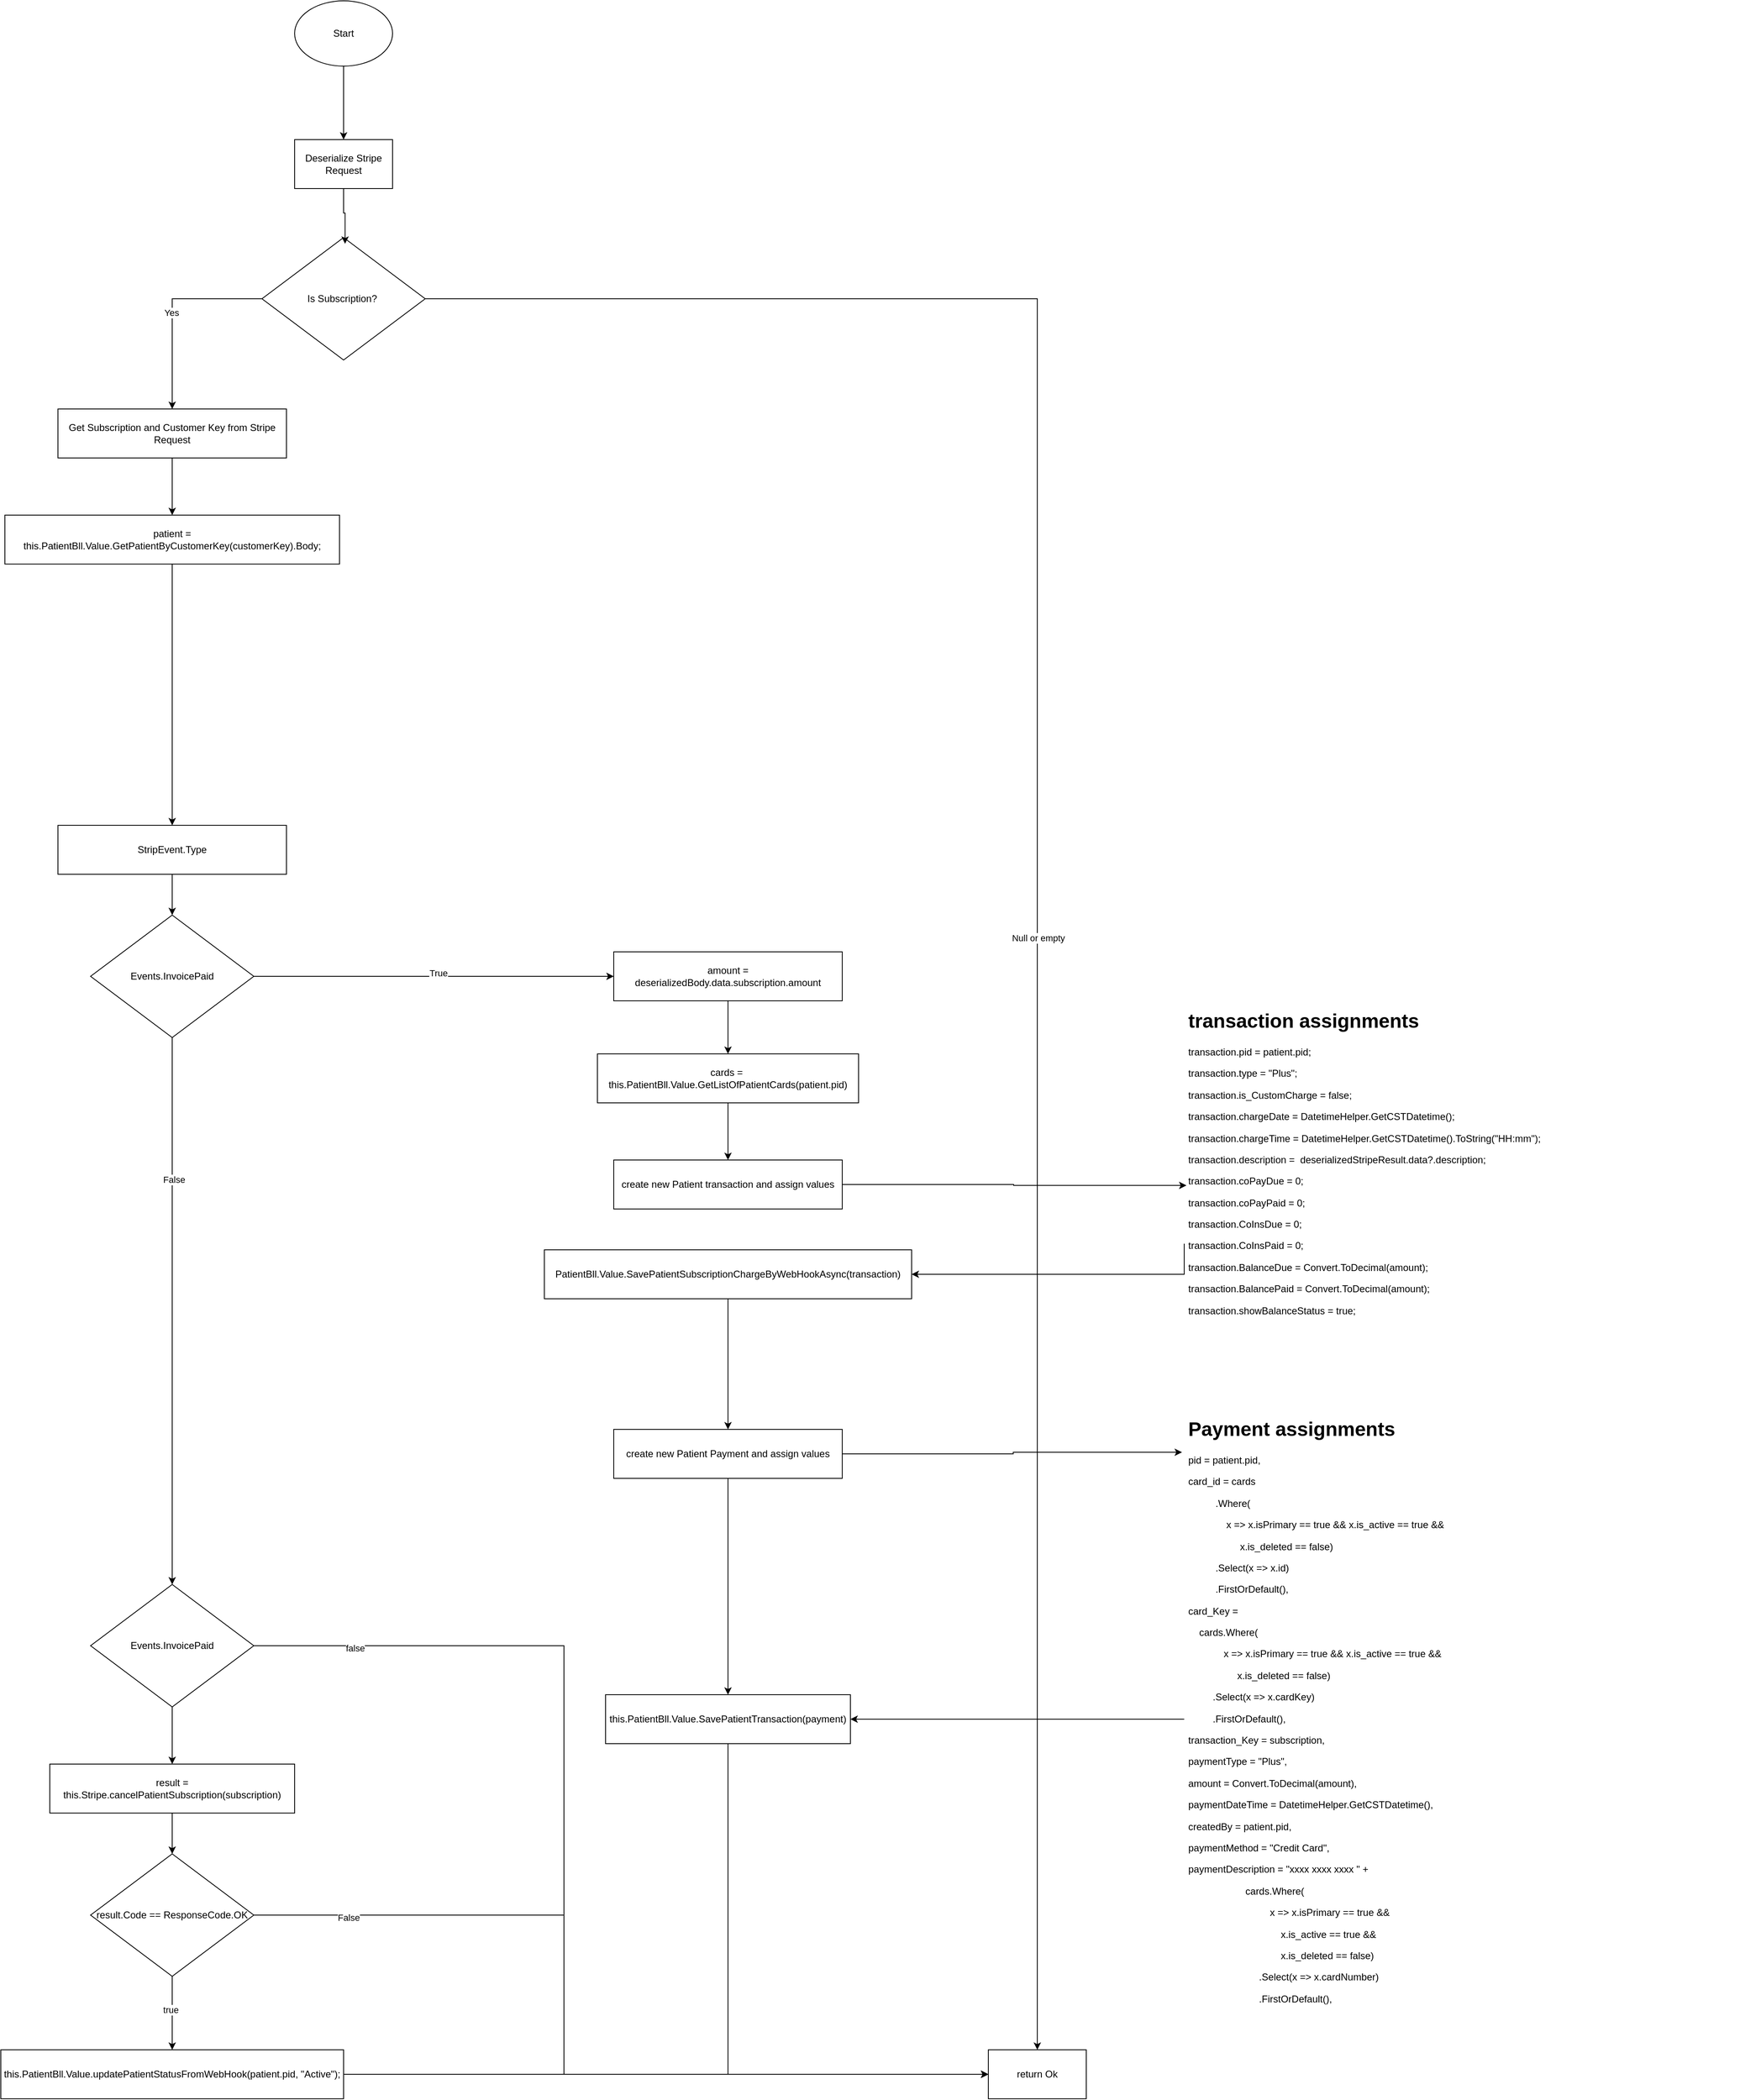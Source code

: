 <mxfile version="22.1.21" type="github">
  <diagram name="Page-1" id="liGm0qTGzvVkfE7tecpt">
    <mxGraphModel dx="2530" dy="627" grid="1" gridSize="10" guides="1" tooltips="1" connect="1" arrows="1" fold="1" page="1" pageScale="1" pageWidth="850" pageHeight="1100" math="0" shadow="0">
      <root>
        <mxCell id="0" />
        <mxCell id="1" parent="0" />
        <mxCell id="I_fL-Ra0B_md9scAyMLs-3" style="edgeStyle=orthogonalEdgeStyle;rounded=0;orthogonalLoop=1;jettySize=auto;html=1;exitX=0.5;exitY=1;exitDx=0;exitDy=0;entryX=0.5;entryY=0;entryDx=0;entryDy=0;" parent="1" source="I_fL-Ra0B_md9scAyMLs-1" target="I_fL-Ra0B_md9scAyMLs-2" edge="1">
          <mxGeometry relative="1" as="geometry" />
        </mxCell>
        <mxCell id="I_fL-Ra0B_md9scAyMLs-1" value="Start" style="ellipse;whiteSpace=wrap;html=1;" parent="1" vertex="1">
          <mxGeometry x="320" y="40" width="120" height="80" as="geometry" />
        </mxCell>
        <mxCell id="I_fL-Ra0B_md9scAyMLs-2" value="Deserialize Stripe Request&lt;br&gt;" style="rounded=0;whiteSpace=wrap;html=1;" parent="1" vertex="1">
          <mxGeometry x="320" y="210" width="120" height="60" as="geometry" />
        </mxCell>
        <mxCell id="I_fL-Ra0B_md9scAyMLs-8" value="return Ok" style="rounded=0;whiteSpace=wrap;html=1;" parent="1" vertex="1">
          <mxGeometry x="1170" y="2550" width="120" height="60" as="geometry" />
        </mxCell>
        <mxCell id="I_fL-Ra0B_md9scAyMLs-11" style="edgeStyle=orthogonalEdgeStyle;rounded=0;orthogonalLoop=1;jettySize=auto;html=1;exitX=1;exitY=0.5;exitDx=0;exitDy=0;entryX=0.5;entryY=0;entryDx=0;entryDy=0;" parent="1" source="I_fL-Ra0B_md9scAyMLs-9" target="I_fL-Ra0B_md9scAyMLs-8" edge="1">
          <mxGeometry relative="1" as="geometry" />
        </mxCell>
        <mxCell id="I_fL-Ra0B_md9scAyMLs-12" value="Null or empty" style="edgeLabel;html=1;align=center;verticalAlign=middle;resizable=0;points=[];" parent="I_fL-Ra0B_md9scAyMLs-11" vertex="1" connectable="0">
          <mxGeometry x="0.059" relative="1" as="geometry">
            <mxPoint x="1" as="offset" />
          </mxGeometry>
        </mxCell>
        <mxCell id="I_fL-Ra0B_md9scAyMLs-14" style="edgeStyle=orthogonalEdgeStyle;rounded=0;orthogonalLoop=1;jettySize=auto;html=1;exitX=0;exitY=0.5;exitDx=0;exitDy=0;" parent="1" source="I_fL-Ra0B_md9scAyMLs-9" target="I_fL-Ra0B_md9scAyMLs-13" edge="1">
          <mxGeometry relative="1" as="geometry" />
        </mxCell>
        <mxCell id="I_fL-Ra0B_md9scAyMLs-15" value="Yes" style="edgeLabel;html=1;align=center;verticalAlign=middle;resizable=0;points=[];" parent="I_fL-Ra0B_md9scAyMLs-14" vertex="1" connectable="0">
          <mxGeometry x="0.038" y="-1" relative="1" as="geometry">
            <mxPoint as="offset" />
          </mxGeometry>
        </mxCell>
        <mxCell id="I_fL-Ra0B_md9scAyMLs-9" value="Is Subscription?&amp;nbsp;" style="rhombus;whiteSpace=wrap;html=1;" parent="1" vertex="1">
          <mxGeometry x="280" y="330" width="200" height="150" as="geometry" />
        </mxCell>
        <mxCell id="I_fL-Ra0B_md9scAyMLs-17" style="edgeStyle=orthogonalEdgeStyle;rounded=0;orthogonalLoop=1;jettySize=auto;html=1;exitX=0.5;exitY=1;exitDx=0;exitDy=0;" parent="1" source="I_fL-Ra0B_md9scAyMLs-13" target="I_fL-Ra0B_md9scAyMLs-16" edge="1">
          <mxGeometry relative="1" as="geometry" />
        </mxCell>
        <mxCell id="I_fL-Ra0B_md9scAyMLs-13" value="Get Subscription and Customer Key from Stripe Request" style="rounded=0;whiteSpace=wrap;html=1;" parent="1" vertex="1">
          <mxGeometry x="30" y="540" width="280" height="60" as="geometry" />
        </mxCell>
        <mxCell id="I_fL-Ra0B_md9scAyMLs-20" style="edgeStyle=orthogonalEdgeStyle;rounded=0;orthogonalLoop=1;jettySize=auto;html=1;exitX=0.5;exitY=1;exitDx=0;exitDy=0;entryX=0.5;entryY=0;entryDx=0;entryDy=0;" parent="1" source="I_fL-Ra0B_md9scAyMLs-16" target="I_fL-Ra0B_md9scAyMLs-19" edge="1">
          <mxGeometry relative="1" as="geometry" />
        </mxCell>
        <mxCell id="I_fL-Ra0B_md9scAyMLs-16" value="patient = this.PatientBll.Value.GetPatientByCustomerKey(customerKey).Body;" style="rounded=0;whiteSpace=wrap;html=1;" parent="1" vertex="1">
          <mxGeometry x="-35" y="670" width="410" height="60" as="geometry" />
        </mxCell>
        <mxCell id="I_fL-Ra0B_md9scAyMLs-24" style="edgeStyle=orthogonalEdgeStyle;rounded=0;orthogonalLoop=1;jettySize=auto;html=1;exitX=0.5;exitY=1;exitDx=0;exitDy=0;entryX=0.5;entryY=0;entryDx=0;entryDy=0;" parent="1" source="I_fL-Ra0B_md9scAyMLs-19" target="I_fL-Ra0B_md9scAyMLs-22" edge="1">
          <mxGeometry relative="1" as="geometry" />
        </mxCell>
        <mxCell id="I_fL-Ra0B_md9scAyMLs-19" value="StripEvent.Type" style="rounded=0;whiteSpace=wrap;html=1;" parent="1" vertex="1">
          <mxGeometry x="30" y="1050" width="280" height="60" as="geometry" />
        </mxCell>
        <mxCell id="I_fL-Ra0B_md9scAyMLs-49" style="edgeStyle=orthogonalEdgeStyle;rounded=0;orthogonalLoop=1;jettySize=auto;html=1;exitX=1;exitY=0.5;exitDx=0;exitDy=0;entryX=0;entryY=0.5;entryDx=0;entryDy=0;" parent="1" source="I_fL-Ra0B_md9scAyMLs-21" target="I_fL-Ra0B_md9scAyMLs-8" edge="1">
          <mxGeometry relative="1" as="geometry">
            <Array as="points">
              <mxPoint x="650" y="2055" />
              <mxPoint x="650" y="2580" />
            </Array>
          </mxGeometry>
        </mxCell>
        <mxCell id="I_fL-Ra0B_md9scAyMLs-50" value="false" style="edgeLabel;html=1;align=center;verticalAlign=middle;resizable=0;points=[];" parent="I_fL-Ra0B_md9scAyMLs-49" vertex="1" connectable="0">
          <mxGeometry x="-0.827" y="-3" relative="1" as="geometry">
            <mxPoint as="offset" />
          </mxGeometry>
        </mxCell>
        <mxCell id="I_fL-Ra0B_md9scAyMLs-52" style="edgeStyle=orthogonalEdgeStyle;rounded=0;orthogonalLoop=1;jettySize=auto;html=1;exitX=0.5;exitY=1;exitDx=0;exitDy=0;entryX=0.5;entryY=0;entryDx=0;entryDy=0;" parent="1" source="I_fL-Ra0B_md9scAyMLs-21" target="I_fL-Ra0B_md9scAyMLs-51" edge="1">
          <mxGeometry relative="1" as="geometry" />
        </mxCell>
        <mxCell id="I_fL-Ra0B_md9scAyMLs-21" value="Events.InvoicePaid" style="rhombus;whiteSpace=wrap;html=1;" parent="1" vertex="1">
          <mxGeometry x="70" y="1980" width="200" height="150" as="geometry" />
        </mxCell>
        <mxCell id="I_fL-Ra0B_md9scAyMLs-25" style="edgeStyle=orthogonalEdgeStyle;rounded=0;orthogonalLoop=1;jettySize=auto;html=1;exitX=0.5;exitY=1;exitDx=0;exitDy=0;entryX=0.5;entryY=0;entryDx=0;entryDy=0;" parent="1" source="I_fL-Ra0B_md9scAyMLs-22" target="I_fL-Ra0B_md9scAyMLs-21" edge="1">
          <mxGeometry relative="1" as="geometry" />
        </mxCell>
        <mxCell id="I_fL-Ra0B_md9scAyMLs-26" value="False" style="edgeLabel;html=1;align=center;verticalAlign=middle;resizable=0;points=[];" parent="I_fL-Ra0B_md9scAyMLs-25" vertex="1" connectable="0">
          <mxGeometry x="-0.48" y="2" relative="1" as="geometry">
            <mxPoint as="offset" />
          </mxGeometry>
        </mxCell>
        <mxCell id="I_fL-Ra0B_md9scAyMLs-28" style="edgeStyle=orthogonalEdgeStyle;rounded=0;orthogonalLoop=1;jettySize=auto;html=1;exitX=1;exitY=0.5;exitDx=0;exitDy=0;entryX=0;entryY=0.5;entryDx=0;entryDy=0;" parent="1" source="I_fL-Ra0B_md9scAyMLs-22" target="I_fL-Ra0B_md9scAyMLs-27" edge="1">
          <mxGeometry relative="1" as="geometry" />
        </mxCell>
        <mxCell id="I_fL-Ra0B_md9scAyMLs-29" value="True" style="edgeLabel;html=1;align=center;verticalAlign=middle;resizable=0;points=[];" parent="I_fL-Ra0B_md9scAyMLs-28" vertex="1" connectable="0">
          <mxGeometry x="0.024" y="4" relative="1" as="geometry">
            <mxPoint as="offset" />
          </mxGeometry>
        </mxCell>
        <mxCell id="I_fL-Ra0B_md9scAyMLs-22" value="Events.InvoicePaid" style="rhombus;whiteSpace=wrap;html=1;" parent="1" vertex="1">
          <mxGeometry x="70" y="1160" width="200" height="150" as="geometry" />
        </mxCell>
        <mxCell id="I_fL-Ra0B_md9scAyMLs-31" style="edgeStyle=orthogonalEdgeStyle;rounded=0;orthogonalLoop=1;jettySize=auto;html=1;exitX=0.5;exitY=1;exitDx=0;exitDy=0;entryX=0.5;entryY=0;entryDx=0;entryDy=0;" parent="1" source="I_fL-Ra0B_md9scAyMLs-27" target="I_fL-Ra0B_md9scAyMLs-30" edge="1">
          <mxGeometry relative="1" as="geometry" />
        </mxCell>
        <mxCell id="I_fL-Ra0B_md9scAyMLs-27" value="amount = deserializedBody.data.subscription.amount" style="rounded=0;whiteSpace=wrap;html=1;" parent="1" vertex="1">
          <mxGeometry x="711" y="1205" width="280" height="60" as="geometry" />
        </mxCell>
        <mxCell id="I_fL-Ra0B_md9scAyMLs-33" style="edgeStyle=orthogonalEdgeStyle;rounded=0;orthogonalLoop=1;jettySize=auto;html=1;exitX=0.5;exitY=1;exitDx=0;exitDy=0;entryX=0.5;entryY=0;entryDx=0;entryDy=0;" parent="1" source="I_fL-Ra0B_md9scAyMLs-30" target="I_fL-Ra0B_md9scAyMLs-32" edge="1">
          <mxGeometry relative="1" as="geometry" />
        </mxCell>
        <mxCell id="I_fL-Ra0B_md9scAyMLs-30" value="cards =&amp;nbsp; this.PatientBll.Value.GetListOfPatientCards(patient.pid)" style="rounded=0;whiteSpace=wrap;html=1;" parent="1" vertex="1">
          <mxGeometry x="691" y="1330" width="320" height="60" as="geometry" />
        </mxCell>
        <mxCell id="I_fL-Ra0B_md9scAyMLs-41" style="edgeStyle=orthogonalEdgeStyle;rounded=0;orthogonalLoop=1;jettySize=auto;html=1;exitX=1;exitY=0.5;exitDx=0;exitDy=0;entryX=0.004;entryY=0.567;entryDx=0;entryDy=0;entryPerimeter=0;" parent="1" source="I_fL-Ra0B_md9scAyMLs-32" target="I_fL-Ra0B_md9scAyMLs-40" edge="1">
          <mxGeometry relative="1" as="geometry">
            <Array as="points">
              <mxPoint x="1201" y="1490" />
              <mxPoint x="1201" y="1491" />
            </Array>
          </mxGeometry>
        </mxCell>
        <mxCell id="I_fL-Ra0B_md9scAyMLs-32" value="create new Patient transaction and assign values" style="rounded=0;whiteSpace=wrap;html=1;" parent="1" vertex="1">
          <mxGeometry x="711" y="1460" width="280" height="60" as="geometry" />
        </mxCell>
        <mxCell id="I_fL-Ra0B_md9scAyMLs-38" style="edgeStyle=orthogonalEdgeStyle;rounded=0;orthogonalLoop=1;jettySize=auto;html=1;exitX=0.5;exitY=1;exitDx=0;exitDy=0;entryX=0.5;entryY=0;entryDx=0;entryDy=0;" parent="1" source="I_fL-Ra0B_md9scAyMLs-34" target="I_fL-Ra0B_md9scAyMLs-36" edge="1">
          <mxGeometry relative="1" as="geometry" />
        </mxCell>
        <mxCell id="I_fL-Ra0B_md9scAyMLs-34" value="PatientBll.Value.SavePatientSubscriptionChargeByWebHookAsync(transaction)" style="rounded=0;whiteSpace=wrap;html=1;" parent="1" vertex="1">
          <mxGeometry x="626" y="1570" width="450" height="60" as="geometry" />
        </mxCell>
        <mxCell id="I_fL-Ra0B_md9scAyMLs-39" style="edgeStyle=orthogonalEdgeStyle;rounded=0;orthogonalLoop=1;jettySize=auto;html=1;exitX=0.5;exitY=1;exitDx=0;exitDy=0;entryX=0.5;entryY=0;entryDx=0;entryDy=0;" parent="1" source="I_fL-Ra0B_md9scAyMLs-36" target="I_fL-Ra0B_md9scAyMLs-37" edge="1">
          <mxGeometry relative="1" as="geometry" />
        </mxCell>
        <mxCell id="I_fL-Ra0B_md9scAyMLs-36" value="create new Patient Payment and assign values" style="rounded=0;whiteSpace=wrap;html=1;" parent="1" vertex="1">
          <mxGeometry x="711" y="1790" width="280" height="60" as="geometry" />
        </mxCell>
        <mxCell id="I_fL-Ra0B_md9scAyMLs-47" style="edgeStyle=orthogonalEdgeStyle;rounded=0;orthogonalLoop=1;jettySize=auto;html=1;exitX=0.5;exitY=1;exitDx=0;exitDy=0;entryX=0;entryY=0.5;entryDx=0;entryDy=0;" parent="1" source="I_fL-Ra0B_md9scAyMLs-37" target="I_fL-Ra0B_md9scAyMLs-8" edge="1">
          <mxGeometry relative="1" as="geometry" />
        </mxCell>
        <mxCell id="I_fL-Ra0B_md9scAyMLs-37" value="this.PatientBll.Value.SavePatientTransaction(payment)" style="rounded=0;whiteSpace=wrap;html=1;" parent="1" vertex="1">
          <mxGeometry x="701" y="2115" width="300" height="60" as="geometry" />
        </mxCell>
        <mxCell id="I_fL-Ra0B_md9scAyMLs-42" style="edgeStyle=orthogonalEdgeStyle;rounded=0;orthogonalLoop=1;jettySize=auto;html=1;exitX=0;exitY=0.75;exitDx=0;exitDy=0;entryX=1;entryY=0.5;entryDx=0;entryDy=0;" parent="1" source="I_fL-Ra0B_md9scAyMLs-40" target="I_fL-Ra0B_md9scAyMLs-34" edge="1">
          <mxGeometry relative="1" as="geometry">
            <Array as="points">
              <mxPoint x="1410" y="1600" />
            </Array>
          </mxGeometry>
        </mxCell>
        <mxCell id="I_fL-Ra0B_md9scAyMLs-40" value="&lt;h1&gt;transaction assignments&lt;/h1&gt;&lt;p&gt;transaction.pid = patient.pid;&lt;/p&gt;&lt;p&gt;transaction.type = &quot;Plus&quot;;&lt;/p&gt;&lt;p&gt;transaction.is_CustomCharge = false;&lt;/p&gt;&lt;p&gt;transaction.chargeDate = DatetimeHelper.GetCSTDatetime();&lt;/p&gt;&lt;p&gt;transaction.chargeTime = DatetimeHelper.GetCSTDatetime().ToString(&quot;HH:mm&quot;);&lt;/p&gt;&lt;p&gt;transaction.description =&lt;span style=&quot;background-color: initial;&quot;&gt;&amp;nbsp; deserializedStripeResult.data?.description;&amp;nbsp;&lt;/span&gt;&lt;/p&gt;&lt;p&gt;transaction.coPayDue = 0;&lt;/p&gt;&lt;p&gt;transaction.coPayPaid = 0;&lt;/p&gt;&lt;p&gt;transaction.CoInsDue = 0;&lt;/p&gt;&lt;p&gt;transaction.CoInsPaid = 0;&lt;/p&gt;&lt;p&gt;transaction.BalanceDue = Convert.ToDecimal(amount);&lt;/p&gt;&lt;p&gt;transaction.BalancePaid = Convert.ToDecimal(amount);&lt;/p&gt;&lt;p&gt;transaction.showBalanceStatus = true;&lt;/p&gt;" style="text;html=1;strokeColor=none;fillColor=none;spacing=5;spacingTop=-20;whiteSpace=wrap;overflow=hidden;rounded=0;" parent="1" vertex="1">
          <mxGeometry x="1410" y="1270" width="680" height="390" as="geometry" />
        </mxCell>
        <mxCell id="I_fL-Ra0B_md9scAyMLs-45" style="edgeStyle=orthogonalEdgeStyle;rounded=0;orthogonalLoop=1;jettySize=auto;html=1;exitX=0;exitY=0.5;exitDx=0;exitDy=0;entryX=1;entryY=0.5;entryDx=0;entryDy=0;" parent="1" source="I_fL-Ra0B_md9scAyMLs-43" target="I_fL-Ra0B_md9scAyMLs-37" edge="1">
          <mxGeometry relative="1" as="geometry" />
        </mxCell>
        <mxCell id="I_fL-Ra0B_md9scAyMLs-43" value="&lt;h1&gt;Payment assignments&lt;/h1&gt;&lt;p&gt;pid = patient.pid,&lt;/p&gt;&lt;p&gt;card_id = cards&lt;/p&gt;&lt;p&gt;&amp;nbsp; &amp;nbsp; &amp;nbsp; &amp;nbsp; &amp;nbsp; .Where(&lt;/p&gt;&lt;p&gt;&amp;nbsp; &amp;nbsp; &amp;nbsp; &amp;nbsp; &amp;nbsp; &amp;nbsp; &amp;nbsp; x =&amp;gt; x.isPrimary == true &amp;amp;&amp;amp; x.is_active == true &amp;amp;&amp;amp;&lt;/p&gt;&lt;p&gt;&amp;nbsp; &amp;nbsp; &amp;nbsp; &amp;nbsp; &amp;nbsp; &amp;nbsp; &amp;nbsp; &amp;nbsp; &amp;nbsp; &amp;nbsp;x.is_deleted == false)&lt;/p&gt;&lt;p&gt;&amp;nbsp; &amp;nbsp; &amp;nbsp; &amp;nbsp; &amp;nbsp; .Select(x =&amp;gt; x.id)&lt;/p&gt;&lt;p&gt;&amp;nbsp; &amp;nbsp; &amp;nbsp; &amp;nbsp; &amp;nbsp; .FirstOrDefault(),&lt;/p&gt;&lt;p&gt;card_Key =&lt;/p&gt;&lt;p&gt;&amp;nbsp; &amp;nbsp; cards.Where(&lt;/p&gt;&lt;p&gt;&amp;nbsp; &amp;nbsp; &amp;nbsp; &amp;nbsp; &amp;nbsp; &amp;nbsp; &amp;nbsp;x =&amp;gt; x.isPrimary == true &amp;amp;&amp;amp; x.is_active == true &amp;amp;&amp;amp;&lt;/p&gt;&lt;p&gt;&amp;nbsp; &amp;nbsp; &amp;nbsp; &amp;nbsp; &amp;nbsp; &amp;nbsp; &amp;nbsp; &amp;nbsp; &amp;nbsp; x.is_deleted == false)&lt;/p&gt;&lt;p&gt;&amp;nbsp; &amp;nbsp; &amp;nbsp; &amp;nbsp; &amp;nbsp;.Select(x =&amp;gt; x.cardKey)&lt;/p&gt;&lt;p&gt;&amp;nbsp; &amp;nbsp; &amp;nbsp; &amp;nbsp; &amp;nbsp;.FirstOrDefault(),&lt;/p&gt;&lt;p&gt;transaction_Key = subscription,&lt;/p&gt;&lt;p&gt;paymentType = &quot;Plus&quot;,&lt;/p&gt;&lt;p&gt;amount = Convert.ToDecimal(amount),&lt;/p&gt;&lt;p&gt;paymentDateTime = DatetimeHelper.GetCSTDatetime(),&lt;/p&gt;&lt;p&gt;createdBy = patient.pid,&lt;/p&gt;&lt;p&gt;paymentMethod = &quot;Credit Card&quot;,&lt;/p&gt;&lt;p&gt;paymentDescription = &quot;xxxx xxxx xxxx &quot; +&lt;/p&gt;&lt;p&gt;&amp;nbsp; &amp;nbsp; &amp;nbsp; &amp;nbsp; &amp;nbsp; &amp;nbsp; &amp;nbsp; &amp;nbsp; &amp;nbsp; &amp;nbsp; &amp;nbsp;cards.Where(&lt;/p&gt;&lt;p&gt;&amp;nbsp; &amp;nbsp; &amp;nbsp; &amp;nbsp; &amp;nbsp; &amp;nbsp; &amp;nbsp; &amp;nbsp; &amp;nbsp; &amp;nbsp; &amp;nbsp; &amp;nbsp; &amp;nbsp; &amp;nbsp; &amp;nbsp; x =&amp;gt; x.isPrimary == true &amp;amp;&amp;amp;&lt;/p&gt;&lt;p&gt;&amp;nbsp; &amp;nbsp; &amp;nbsp; &amp;nbsp; &amp;nbsp; &amp;nbsp; &amp;nbsp; &amp;nbsp; &amp;nbsp; &amp;nbsp; &amp;nbsp; &amp;nbsp; &amp;nbsp; &amp;nbsp; &amp;nbsp; &amp;nbsp; &amp;nbsp; x.is_active == true &amp;amp;&amp;amp;&lt;/p&gt;&lt;p&gt;&amp;nbsp; &amp;nbsp; &amp;nbsp; &amp;nbsp; &amp;nbsp; &amp;nbsp; &amp;nbsp; &amp;nbsp; &amp;nbsp; &amp;nbsp; &amp;nbsp; &amp;nbsp; &amp;nbsp; &amp;nbsp; &amp;nbsp; &amp;nbsp; &amp;nbsp; x.is_deleted == false)&lt;/p&gt;&lt;p&gt;&amp;nbsp; &amp;nbsp; &amp;nbsp; &amp;nbsp; &amp;nbsp; &amp;nbsp; &amp;nbsp; &amp;nbsp; &amp;nbsp; &amp;nbsp; &amp;nbsp; &amp;nbsp; &amp;nbsp; .Select(x =&amp;gt; x.cardNumber)&lt;/p&gt;&lt;p&gt;&amp;nbsp; &amp;nbsp; &amp;nbsp; &amp;nbsp; &amp;nbsp; &amp;nbsp; &amp;nbsp; &amp;nbsp; &amp;nbsp; &amp;nbsp; &amp;nbsp; &amp;nbsp; &amp;nbsp; .FirstOrDefault(),&lt;/p&gt;" style="text;html=1;strokeColor=none;fillColor=none;spacing=5;spacingTop=-20;whiteSpace=wrap;overflow=hidden;rounded=0;" parent="1" vertex="1">
          <mxGeometry x="1410" y="1770" width="680" height="750" as="geometry" />
        </mxCell>
        <mxCell id="I_fL-Ra0B_md9scAyMLs-44" style="edgeStyle=orthogonalEdgeStyle;rounded=0;orthogonalLoop=1;jettySize=auto;html=1;exitX=1;exitY=0.5;exitDx=0;exitDy=0;entryX=-0.004;entryY=0.064;entryDx=0;entryDy=0;entryPerimeter=0;" parent="1" source="I_fL-Ra0B_md9scAyMLs-36" target="I_fL-Ra0B_md9scAyMLs-43" edge="1">
          <mxGeometry relative="1" as="geometry" />
        </mxCell>
        <mxCell id="I_fL-Ra0B_md9scAyMLs-54" style="edgeStyle=orthogonalEdgeStyle;rounded=0;orthogonalLoop=1;jettySize=auto;html=1;exitX=0.5;exitY=1;exitDx=0;exitDy=0;entryX=0.5;entryY=0;entryDx=0;entryDy=0;" parent="1" source="I_fL-Ra0B_md9scAyMLs-51" target="I_fL-Ra0B_md9scAyMLs-53" edge="1">
          <mxGeometry relative="1" as="geometry" />
        </mxCell>
        <mxCell id="I_fL-Ra0B_md9scAyMLs-51" value="result = this.Stripe.cancelPatientSubscription(subscription)" style="rounded=0;whiteSpace=wrap;html=1;" parent="1" vertex="1">
          <mxGeometry x="20" y="2200" width="300" height="60" as="geometry" />
        </mxCell>
        <mxCell id="I_fL-Ra0B_md9scAyMLs-55" style="edgeStyle=orthogonalEdgeStyle;rounded=0;orthogonalLoop=1;jettySize=auto;html=1;exitX=1;exitY=0.5;exitDx=0;exitDy=0;entryX=0;entryY=0.5;entryDx=0;entryDy=0;" parent="1" source="I_fL-Ra0B_md9scAyMLs-53" target="I_fL-Ra0B_md9scAyMLs-8" edge="1">
          <mxGeometry relative="1" as="geometry">
            <Array as="points">
              <mxPoint x="650" y="2385" />
              <mxPoint x="650" y="2580" />
            </Array>
          </mxGeometry>
        </mxCell>
        <mxCell id="I_fL-Ra0B_md9scAyMLs-56" value="False" style="edgeLabel;html=1;align=center;verticalAlign=middle;resizable=0;points=[];" parent="I_fL-Ra0B_md9scAyMLs-55" vertex="1" connectable="0">
          <mxGeometry x="-0.789" y="-3" relative="1" as="geometry">
            <mxPoint as="offset" />
          </mxGeometry>
        </mxCell>
        <mxCell id="I_fL-Ra0B_md9scAyMLs-58" style="edgeStyle=orthogonalEdgeStyle;rounded=0;orthogonalLoop=1;jettySize=auto;html=1;exitX=0.5;exitY=1;exitDx=0;exitDy=0;entryX=0.5;entryY=0;entryDx=0;entryDy=0;" parent="1" source="I_fL-Ra0B_md9scAyMLs-53" target="I_fL-Ra0B_md9scAyMLs-57" edge="1">
          <mxGeometry relative="1" as="geometry" />
        </mxCell>
        <mxCell id="I_fL-Ra0B_md9scAyMLs-59" value="true" style="edgeLabel;html=1;align=center;verticalAlign=middle;resizable=0;points=[];" parent="I_fL-Ra0B_md9scAyMLs-58" vertex="1" connectable="0">
          <mxGeometry x="-0.095" y="-2" relative="1" as="geometry">
            <mxPoint as="offset" />
          </mxGeometry>
        </mxCell>
        <mxCell id="I_fL-Ra0B_md9scAyMLs-53" value="result.Code == ResponseCode.OK" style="rhombus;whiteSpace=wrap;html=1;" parent="1" vertex="1">
          <mxGeometry x="70" y="2310" width="200" height="150" as="geometry" />
        </mxCell>
        <mxCell id="I_fL-Ra0B_md9scAyMLs-60" style="edgeStyle=orthogonalEdgeStyle;rounded=0;orthogonalLoop=1;jettySize=auto;html=1;exitX=1;exitY=0.5;exitDx=0;exitDy=0;entryX=0;entryY=0.5;entryDx=0;entryDy=0;" parent="1" source="I_fL-Ra0B_md9scAyMLs-57" target="I_fL-Ra0B_md9scAyMLs-8" edge="1">
          <mxGeometry relative="1" as="geometry">
            <Array as="points">
              <mxPoint x="910" y="2580" />
              <mxPoint x="910" y="2580" />
            </Array>
          </mxGeometry>
        </mxCell>
        <mxCell id="I_fL-Ra0B_md9scAyMLs-57" value="this.PatientBll.Value.updatePatientStatusFromWebHook(patient.pid, &quot;Active&quot;);" style="rounded=0;whiteSpace=wrap;html=1;" parent="1" vertex="1">
          <mxGeometry x="-40" y="2550" width="420" height="60" as="geometry" />
        </mxCell>
        <mxCell id="_0ZcaEgHn6Us4JjiZ1ob-1" style="edgeStyle=orthogonalEdgeStyle;rounded=0;orthogonalLoop=1;jettySize=auto;html=1;entryX=0.509;entryY=0.051;entryDx=0;entryDy=0;entryPerimeter=0;" edge="1" parent="1" source="I_fL-Ra0B_md9scAyMLs-2" target="I_fL-Ra0B_md9scAyMLs-9">
          <mxGeometry relative="1" as="geometry" />
        </mxCell>
      </root>
    </mxGraphModel>
  </diagram>
</mxfile>
